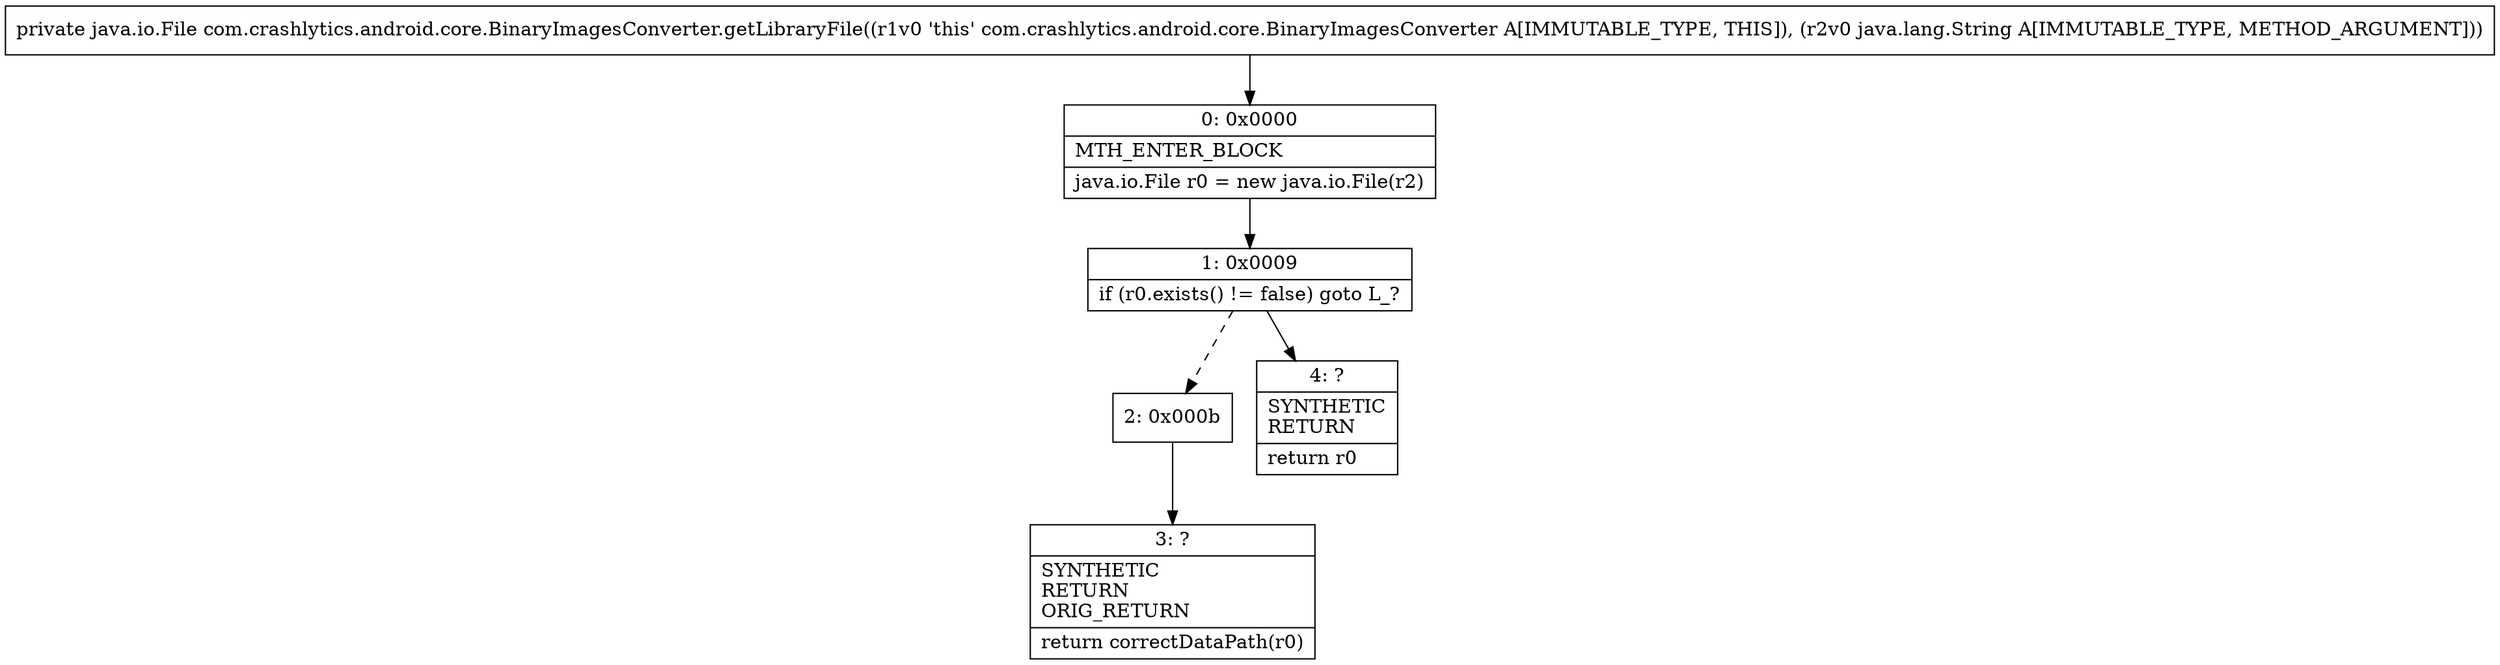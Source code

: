 digraph "CFG forcom.crashlytics.android.core.BinaryImagesConverter.getLibraryFile(Ljava\/lang\/String;)Ljava\/io\/File;" {
Node_0 [shape=record,label="{0\:\ 0x0000|MTH_ENTER_BLOCK\l|java.io.File r0 = new java.io.File(r2)\l}"];
Node_1 [shape=record,label="{1\:\ 0x0009|if (r0.exists() != false) goto L_?\l}"];
Node_2 [shape=record,label="{2\:\ 0x000b}"];
Node_3 [shape=record,label="{3\:\ ?|SYNTHETIC\lRETURN\lORIG_RETURN\l|return correctDataPath(r0)\l}"];
Node_4 [shape=record,label="{4\:\ ?|SYNTHETIC\lRETURN\l|return r0\l}"];
MethodNode[shape=record,label="{private java.io.File com.crashlytics.android.core.BinaryImagesConverter.getLibraryFile((r1v0 'this' com.crashlytics.android.core.BinaryImagesConverter A[IMMUTABLE_TYPE, THIS]), (r2v0 java.lang.String A[IMMUTABLE_TYPE, METHOD_ARGUMENT])) }"];
MethodNode -> Node_0;
Node_0 -> Node_1;
Node_1 -> Node_2[style=dashed];
Node_1 -> Node_4;
Node_2 -> Node_3;
}

